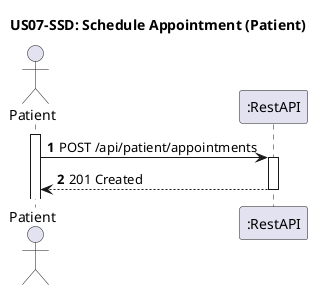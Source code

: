 @startuml
title US07-SSD: Schedule Appointment (Patient)

autoactivate on
autonumber

actor "Patient"
participant ":RestAPI" as System

activate Patient
Patient -> System: POST /api/patient/appointments
System --> Patient: 201 Created
@enduml
